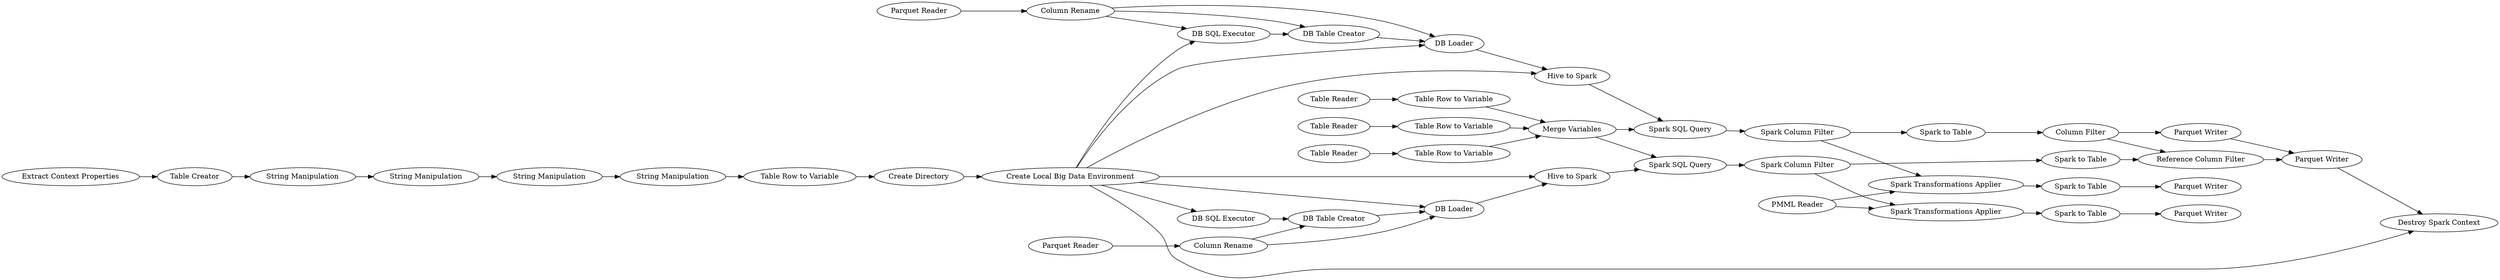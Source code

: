 digraph {
	"533762384369303760_104" [label="Parquet Writer"]
	"533762384369303760_1875" [label="Parquet Writer"]
	"-6553592244750075771_1839" [label="Table Creator"]
	"-6553592244750075771_1841" [label="String Manipulation"]
	"-6553592244750075771_1844" [label="String Manipulation"]
	"533762384369303760_28" [label="Parquet Reader"]
	"533762384369303760_1865" [label="Column Rename"]
	"-6553592244750075771_1840" [label="String Manipulation"]
	"533762384369303760_1885" [label="Table Row to Variable"]
	"-6553592244750075771_1849" [label="Create Local Big Data Environment"]
	"533762384369303760_92" [label="Spark SQL Query"]
	"533762384369303760_1886" [label="Spark Column Filter"]
	"533762384369303760_1867" [label="DB Table Creator"]
	"533762384369303760_1868" [label="DB Loader"]
	"533762384369303760_99" [label="Spark to Table"]
	"533762384369303760_1853" [label="DB Table Creator"]
	"533762384369303760_1863" [label="Hive to Spark"]
	"533762384369303760_1884" [label="Table Reader"]
	"533762384369303760_1883" [label="Spark Column Filter"]
	"533762384369303760_103" [label="Parquet Writer"]
	"533762384369303760_1870" [label="Spark Transformations Applier"]
	"533762384369303760_1862" [label="Hive to Spark"]
	"533762384369303760_90" [label="Table Reader"]
	"533762384369303760_95" [label="Spark to Table"]
	"533762384369303760_29" [label="Parquet Reader"]
	"533762384369303760_1880" [label="Table Row to Variable"]
	"533762384369303760_101" [label="Reference Column Filter"]
	"533762384369303760_1877" [label="Parquet Writer"]
	"533762384369303760_1869" [label="PMML Reader"]
	"533762384369303760_1846" [label="DB SQL Executor"]
	"-6553592244750075771_1842" [label="String Manipulation"]
	"-6553592244750075771_1843" [label="Table Row to Variable"]
	"533762384369303760_97" [label="Spark SQL Query"]
	"533762384369303760_1881" [label="Table Row to Variable"]
	"533762384369303760_1879" [label="Spark Transformations Applier"]
	"533762384369303760_1861" [label="DB Loader"]
	"-6553592244750075771_1850" [label="Create Directory"]
	"533762384369303760_336" [label="Destroy Spark Context"]
	"533762384369303760_1864" [label="Column Rename"]
	"533762384369303760_100" [label="Column Filter"]
	"533762384369303760_1882" [label="Merge Variables"]
	"533762384369303760_1876" [label="Spark to Table"]
	"533762384369303760_1866" [label="DB SQL Executor"]
	"-6553592244750075771_1837" [label="Extract Context Properties"]
	"533762384369303760_1878" [label="Spark to Table"]
	"533762384369303760_1785" [label="Table Reader"]
	"533762384369303760_1865" -> "533762384369303760_1846"
	"533762384369303760_1866" -> "533762384369303760_1867"
	"533762384369303760_103" -> "533762384369303760_104"
	"-6553592244750075771_1840" -> "-6553592244750075771_1841"
	"-6553592244750075771_1849" -> "533762384369303760_1866"
	"-6553592244750075771_1841" -> "-6553592244750075771_1844"
	"533762384369303760_1879" -> "533762384369303760_1878"
	"533762384369303760_97" -> "533762384369303760_1883"
	"533762384369303760_1861" -> "533762384369303760_1862"
	"-6553592244750075771_1842" -> "-6553592244750075771_1843"
	"533762384369303760_1881" -> "533762384369303760_1882"
	"533762384369303760_1864" -> "533762384369303760_1868"
	"533762384369303760_1867" -> "533762384369303760_1868"
	"-6553592244750075771_1849" -> "533762384369303760_1862"
	"533762384369303760_100" -> "533762384369303760_101"
	"533762384369303760_1876" -> "533762384369303760_1875"
	"533762384369303760_1883" -> "533762384369303760_99"
	"533762384369303760_1882" -> "533762384369303760_97"
	"-6553592244750075771_1837" -> "-6553592244750075771_1839"
	"533762384369303760_1886" -> "533762384369303760_95"
	"533762384369303760_1869" -> "533762384369303760_1879"
	"533762384369303760_1862" -> "533762384369303760_97"
	"533762384369303760_28" -> "533762384369303760_1865"
	"533762384369303760_1882" -> "533762384369303760_92"
	"533762384369303760_99" -> "533762384369303760_100"
	"-6553592244750075771_1849" -> "533762384369303760_1861"
	"-6553592244750075771_1839" -> "-6553592244750075771_1840"
	"-6553592244750075771_1849" -> "533762384369303760_1868"
	"533762384369303760_1880" -> "533762384369303760_1882"
	"533762384369303760_95" -> "533762384369303760_101"
	"533762384369303760_1883" -> "533762384369303760_1870"
	"533762384369303760_29" -> "533762384369303760_1864"
	"533762384369303760_100" -> "533762384369303760_103"
	"533762384369303760_1884" -> "533762384369303760_1885"
	"533762384369303760_1868" -> "533762384369303760_1863"
	"533762384369303760_1864" -> "533762384369303760_1867"
	"533762384369303760_1846" -> "533762384369303760_1853"
	"-6553592244750075771_1849" -> "533762384369303760_1846"
	"533762384369303760_104" -> "533762384369303760_336"
	"-6553592244750075771_1843" -> "-6553592244750075771_1850"
	"533762384369303760_1886" -> "533762384369303760_1879"
	"-6553592244750075771_1849" -> "533762384369303760_1863"
	"-6553592244750075771_1850" -> "-6553592244750075771_1849"
	"533762384369303760_1863" -> "533762384369303760_92"
	"533762384369303760_1885" -> "533762384369303760_1882"
	"-6553592244750075771_1844" -> "-6553592244750075771_1842"
	"533762384369303760_1853" -> "533762384369303760_1861"
	"-6553592244750075771_1849" -> "533762384369303760_336"
	"533762384369303760_90" -> "533762384369303760_1880"
	"533762384369303760_1870" -> "533762384369303760_1876"
	"533762384369303760_1865" -> "533762384369303760_1861"
	"533762384369303760_101" -> "533762384369303760_104"
	"533762384369303760_1869" -> "533762384369303760_1870"
	"533762384369303760_1865" -> "533762384369303760_1853"
	"533762384369303760_1878" -> "533762384369303760_1877"
	"533762384369303760_92" -> "533762384369303760_1886"
	"533762384369303760_1785" -> "533762384369303760_1881"
	rankdir=LR
}
